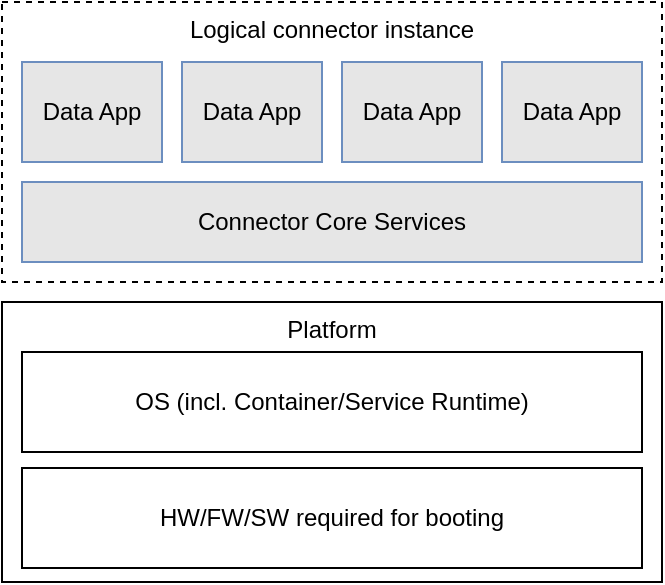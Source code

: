 <mxfile version="14.6.13" type="device"><diagram id="FOB0vDKNrFLflWHRrjKG" name="Page-1"><mxGraphModel dx="1106" dy="773" grid="1" gridSize="10" guides="1" tooltips="1" connect="1" arrows="1" fold="1" page="1" pageScale="1" pageWidth="850" pageHeight="1100" math="0" shadow="0"><root><mxCell id="0"/><mxCell id="1" parent="0"/><mxCell id="lUt6220NIfbFS3F9aTq2-24" value="Logical connector instance" style="rounded=0;whiteSpace=wrap;html=1;verticalAlign=top;dashed=1;" parent="1" vertex="1"><mxGeometry x="140" y="190" width="330" height="140" as="geometry"/></mxCell><mxCell id="lUt6220NIfbFS3F9aTq2-1" value="Platform" style="rounded=0;whiteSpace=wrap;html=1;verticalAlign=top;" parent="1" vertex="1"><mxGeometry x="140" y="340" width="330" height="140" as="geometry"/></mxCell><mxCell id="lUt6220NIfbFS3F9aTq2-2" value="Connector Core Services" style="rounded=0;whiteSpace=wrap;html=1;strokeColor=#6c8ebf;fillColor=#E6E6E6;" parent="1" vertex="1"><mxGeometry x="150" y="280" width="310" height="40" as="geometry"/></mxCell><mxCell id="lUt6220NIfbFS3F9aTq2-6" value="HW/FW/SW required for booting" style="rounded=0;whiteSpace=wrap;html=1;" parent="1" vertex="1"><mxGeometry x="150" y="423" width="310" height="50" as="geometry"/></mxCell><mxCell id="lUt6220NIfbFS3F9aTq2-7" value="OS (incl. Container/Service Runtime)" style="rounded=0;whiteSpace=wrap;html=1;" parent="1" vertex="1"><mxGeometry x="150" y="365" width="310" height="50" as="geometry"/></mxCell><mxCell id="lUt6220NIfbFS3F9aTq2-17" value="Data App" style="rounded=0;whiteSpace=wrap;html=1;strokeColor=#6c8ebf;fillColor=#E6E6E6;" parent="1" vertex="1"><mxGeometry x="150" y="220" width="70" height="50" as="geometry"/></mxCell><mxCell id="lUt6220NIfbFS3F9aTq2-20" value="Data App" style="rounded=0;whiteSpace=wrap;html=1;strokeColor=#6c8ebf;fillColor=#E6E6E6;" parent="1" vertex="1"><mxGeometry x="230" y="220" width="70" height="50" as="geometry"/></mxCell><mxCell id="lUt6220NIfbFS3F9aTq2-21" value="Data App" style="rounded=0;whiteSpace=wrap;html=1;strokeColor=#6c8ebf;fillColor=#E6E6E6;" parent="1" vertex="1"><mxGeometry x="310" y="220" width="70" height="50" as="geometry"/></mxCell><mxCell id="lUt6220NIfbFS3F9aTq2-23" value="Data App" style="rounded=0;whiteSpace=wrap;html=1;strokeColor=#6c8ebf;fillColor=#E6E6E6;" parent="1" vertex="1"><mxGeometry x="390" y="220" width="70" height="50" as="geometry"/></mxCell></root></mxGraphModel></diagram></mxfile>
